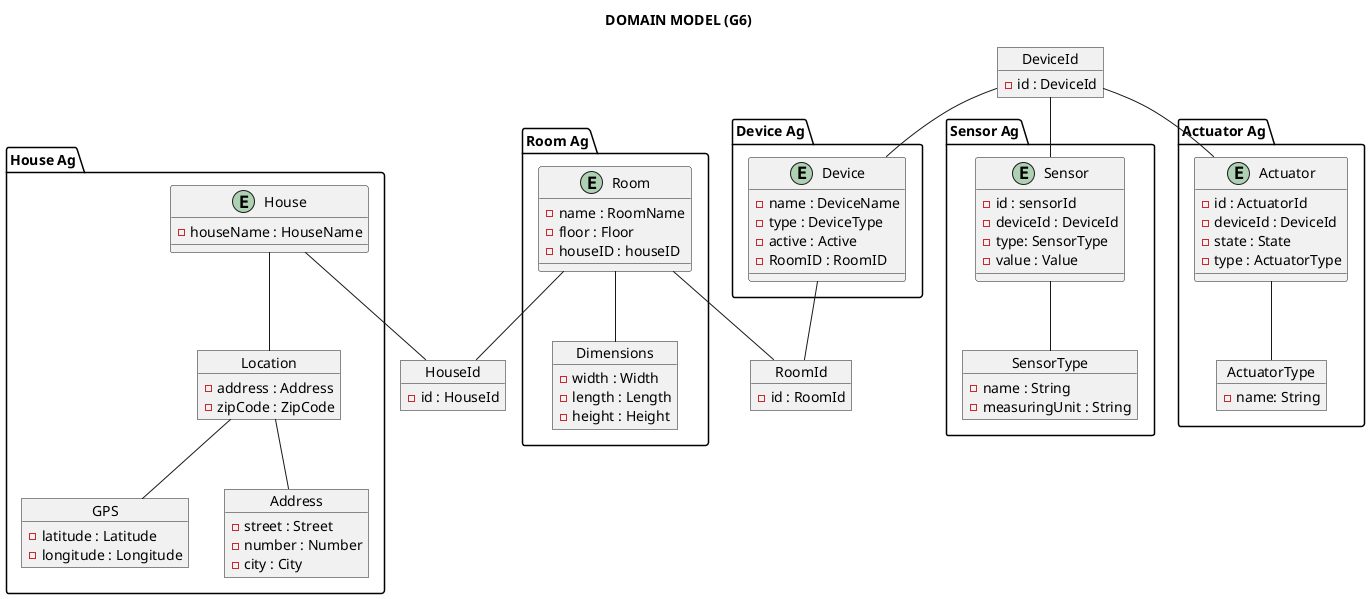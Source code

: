 @startuml

title DOMAIN MODEL (G6)

package "House Ag." {
entity House {
- houseName : HouseName
}
Object Location {
- address : Address
- zipCode : ZipCode
}
Object GPS {
- latitude : Latitude
- longitude : Longitude
}
object Address {
- street : Street
- number : Number
- city : City
}
}


object HouseId {
- id : HouseId
}

package "Room Ag" {
entity Room {
- name : RoomName
- floor : Floor
- houseID : houseID
}
object Dimensions {
- width : Width
- length : Length
- height : Height
}
}

object RoomId {
- id : RoomId
}


package "Device Ag" {
entity Device {
- name : DeviceName
- type : DeviceType
- active : Active
- RoomID : RoomID
}
}


object DeviceId {
- id : DeviceId
}


package "Sensor Ag" {
entity Sensor {
- id : sensorId
- deviceId : DeviceId
- type: SensorType
- value : Value
}
Object SensorType {
- name : String
- measuringUnit : String
}
}

package "Actuator Ag" {
entity Actuator {
- id : ActuatorId
- deviceId : DeviceId
- state : State
- type : ActuatorType
}
Object ActuatorType {
- name: String
}
}

House --  HouseId
Room -- HouseId
DeviceId -- Device
DeviceId -- Sensor
DeviceId -- Actuator
Device -- RoomId
Room -- RoomId

House -- Location
Location -- Address
Location -- GPS

Room -- Dimensions

Sensor -- SensorType

Actuator -- ActuatorType






@enduml